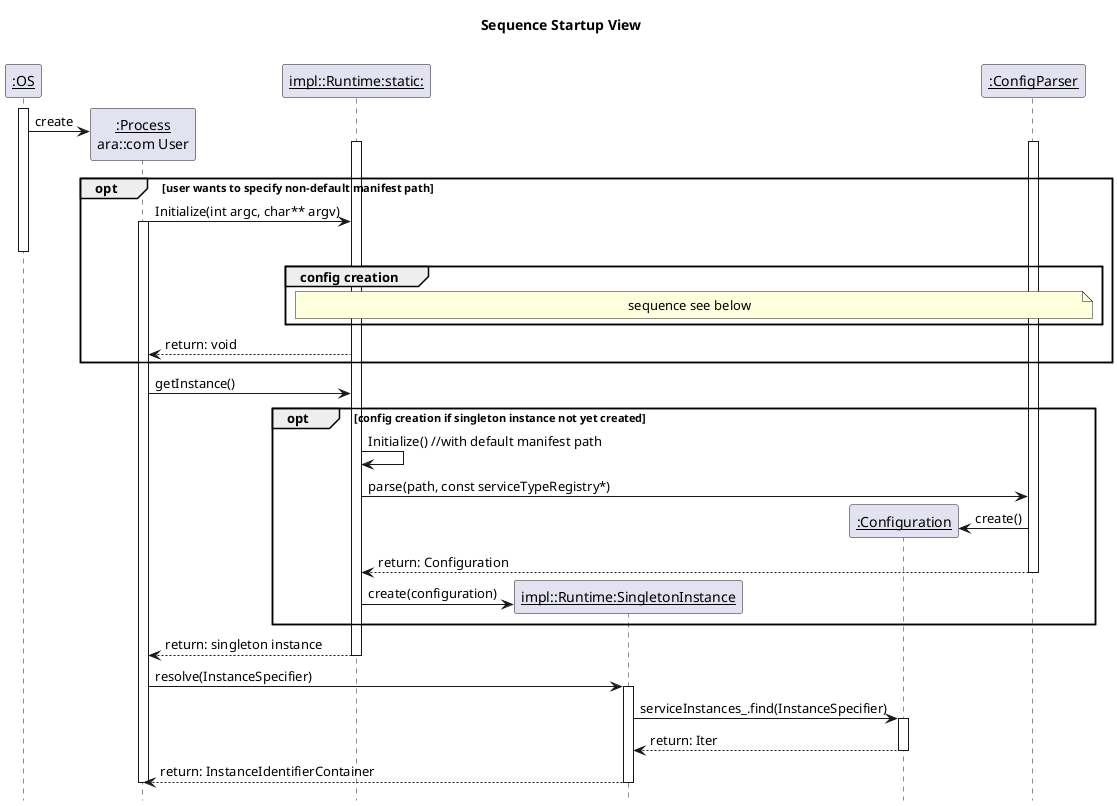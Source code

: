 @startuml
title "Sequence Startup View"
hide footbox

participant "<u>:OS" as OS
participant "<u>:Process</u>\nara::com User" as Process
participant "<u>impl::Runtime:static:</u>" as Runtime
participant "<u>impl::Runtime:SingletonInstance</u>" as RuntimeInstance
participant "<u>:Configuration</u>" as Configuration
participant "<u>:ConfigParser</u>" as ConfigParser

activate OS
create Process
OS -> Process : create

activate Runtime
activate ConfigParser

opt user wants to specify non-default manifest path
    Process -> Runtime : Initialize(int argc, char** argv)
    activate Process
    deactivate OS

    group config creation
        note over Runtime, ConfigParser: sequence see below
    end group
    
    Runtime --> Process : return: void
end opt

Process -> Runtime : getInstance()

opt config creation if singleton instance not yet created
    Runtime -> Runtime : Initialize() //with default manifest path
    Runtime -> ConfigParser : parse(path, const serviceTypeRegistry*)
    create Configuration
    ConfigParser -> Configuration : create()

    ConfigParser --> Runtime : return: Configuration
    deactivate ConfigParser

    create RuntimeInstance
    Runtime -> RuntimeInstance : create(configuration)
end opt

Runtime --> Process : return: singleton instance
deactivate Runtime

Process -> RuntimeInstance : resolve(InstanceSpecifier)
activate RuntimeInstance
RuntimeInstance -> Configuration : serviceInstances_.find(InstanceSpecifier)
activate Configuration
Configuration --> RuntimeInstance : return: Iter
deactivate Configuration

RuntimeInstance --> Process : return: InstanceIdentifierContainer
deactivate RuntimeInstance
deactivate Process

@enduml